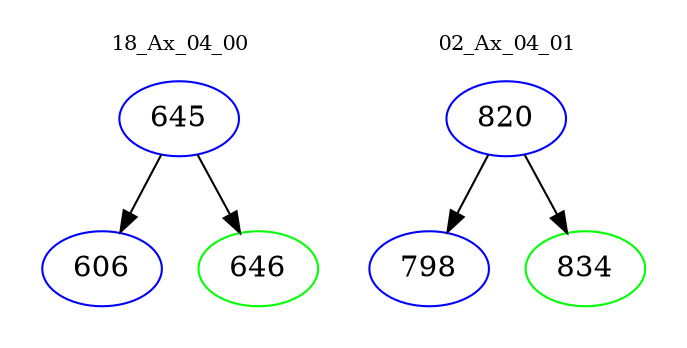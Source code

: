 digraph{
subgraph cluster_0 {
color = white
label = "18_Ax_04_00";
fontsize=10;
T0_645 [label="645", color="blue"]
T0_645 -> T0_606 [color="black"]
T0_606 [label="606", color="blue"]
T0_645 -> T0_646 [color="black"]
T0_646 [label="646", color="green"]
}
subgraph cluster_1 {
color = white
label = "02_Ax_04_01";
fontsize=10;
T1_820 [label="820", color="blue"]
T1_820 -> T1_798 [color="black"]
T1_798 [label="798", color="blue"]
T1_820 -> T1_834 [color="black"]
T1_834 [label="834", color="green"]
}
}
